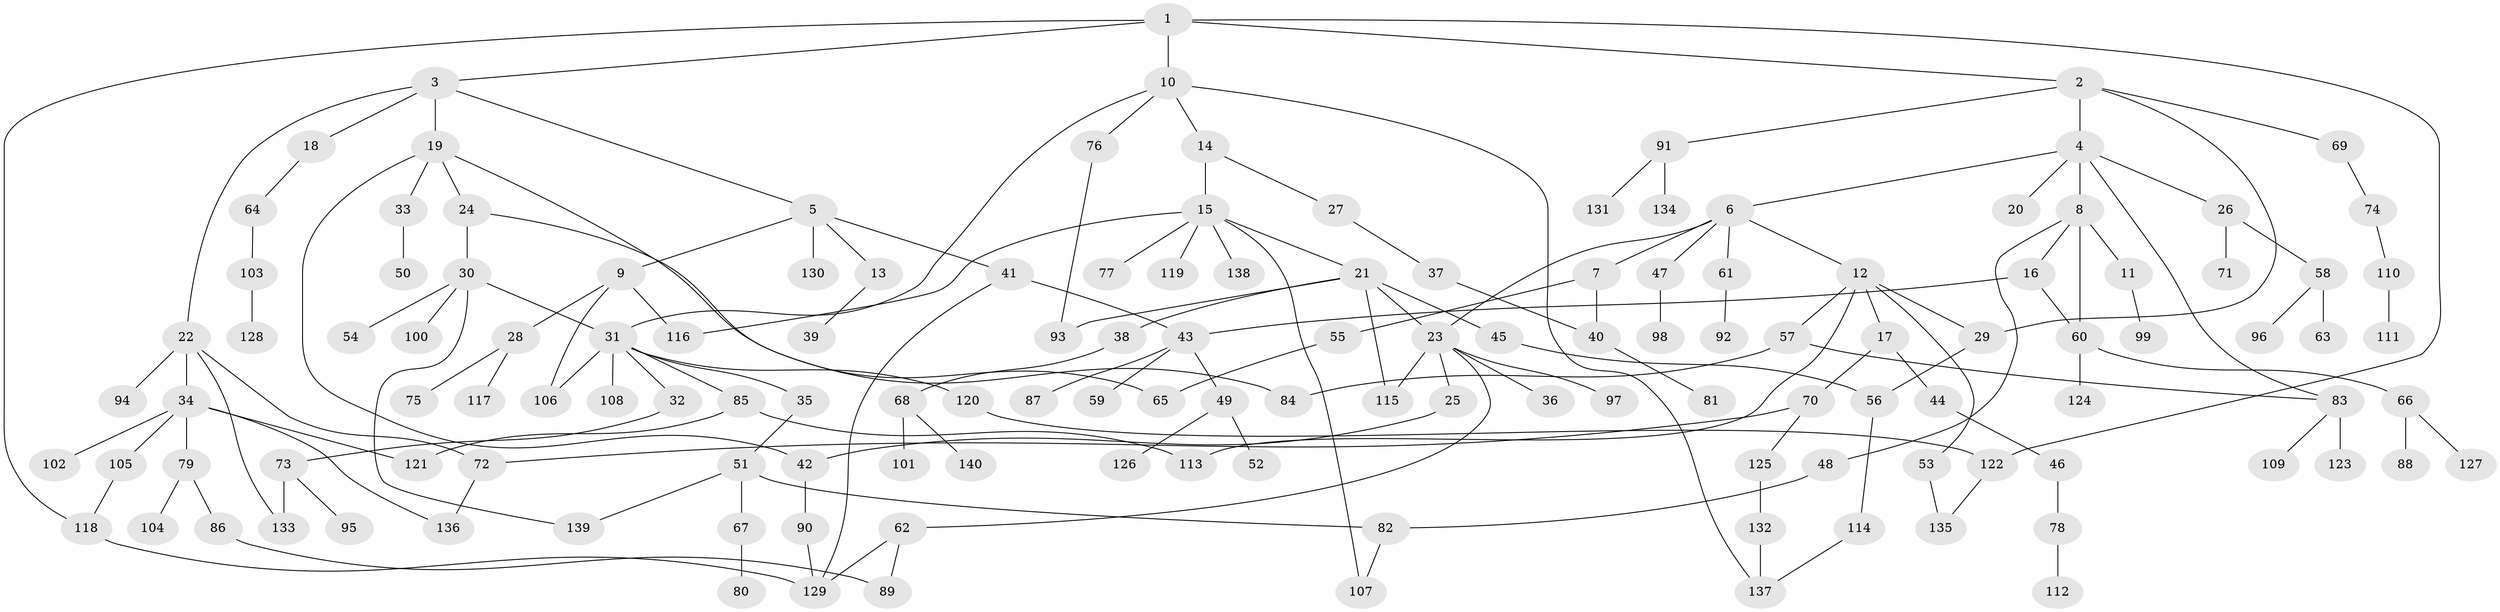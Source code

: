 // Generated by graph-tools (version 1.1) at 2025/25/03/09/25 03:25:24]
// undirected, 140 vertices, 171 edges
graph export_dot {
graph [start="1"]
  node [color=gray90,style=filled];
  1;
  2;
  3;
  4;
  5;
  6;
  7;
  8;
  9;
  10;
  11;
  12;
  13;
  14;
  15;
  16;
  17;
  18;
  19;
  20;
  21;
  22;
  23;
  24;
  25;
  26;
  27;
  28;
  29;
  30;
  31;
  32;
  33;
  34;
  35;
  36;
  37;
  38;
  39;
  40;
  41;
  42;
  43;
  44;
  45;
  46;
  47;
  48;
  49;
  50;
  51;
  52;
  53;
  54;
  55;
  56;
  57;
  58;
  59;
  60;
  61;
  62;
  63;
  64;
  65;
  66;
  67;
  68;
  69;
  70;
  71;
  72;
  73;
  74;
  75;
  76;
  77;
  78;
  79;
  80;
  81;
  82;
  83;
  84;
  85;
  86;
  87;
  88;
  89;
  90;
  91;
  92;
  93;
  94;
  95;
  96;
  97;
  98;
  99;
  100;
  101;
  102;
  103;
  104;
  105;
  106;
  107;
  108;
  109;
  110;
  111;
  112;
  113;
  114;
  115;
  116;
  117;
  118;
  119;
  120;
  121;
  122;
  123;
  124;
  125;
  126;
  127;
  128;
  129;
  130;
  131;
  132;
  133;
  134;
  135;
  136;
  137;
  138;
  139;
  140;
  1 -- 2;
  1 -- 3;
  1 -- 10;
  1 -- 118;
  1 -- 122;
  2 -- 4;
  2 -- 29;
  2 -- 69;
  2 -- 91;
  3 -- 5;
  3 -- 18;
  3 -- 19;
  3 -- 22;
  4 -- 6;
  4 -- 8;
  4 -- 20;
  4 -- 26;
  4 -- 83;
  5 -- 9;
  5 -- 13;
  5 -- 41;
  5 -- 130;
  6 -- 7;
  6 -- 12;
  6 -- 23;
  6 -- 47;
  6 -- 61;
  7 -- 55;
  7 -- 40;
  8 -- 11;
  8 -- 16;
  8 -- 48;
  8 -- 60;
  9 -- 28;
  9 -- 116;
  9 -- 106;
  10 -- 14;
  10 -- 31;
  10 -- 76;
  10 -- 137;
  11 -- 99;
  12 -- 17;
  12 -- 53;
  12 -- 57;
  12 -- 113;
  12 -- 29;
  13 -- 39;
  14 -- 15;
  14 -- 27;
  15 -- 21;
  15 -- 77;
  15 -- 107;
  15 -- 119;
  15 -- 138;
  15 -- 116;
  16 -- 43;
  16 -- 60;
  17 -- 44;
  17 -- 70;
  18 -- 64;
  19 -- 24;
  19 -- 33;
  19 -- 65;
  19 -- 42;
  21 -- 38;
  21 -- 45;
  21 -- 115;
  21 -- 23;
  21 -- 93;
  22 -- 34;
  22 -- 94;
  22 -- 133;
  22 -- 72;
  23 -- 25;
  23 -- 36;
  23 -- 62;
  23 -- 97;
  23 -- 115;
  24 -- 30;
  24 -- 84;
  25 -- 42;
  26 -- 58;
  26 -- 71;
  27 -- 37;
  28 -- 75;
  28 -- 117;
  29 -- 56;
  30 -- 54;
  30 -- 100;
  30 -- 139;
  30 -- 31;
  31 -- 32;
  31 -- 35;
  31 -- 85;
  31 -- 106;
  31 -- 108;
  31 -- 120;
  32 -- 73;
  33 -- 50;
  34 -- 79;
  34 -- 102;
  34 -- 105;
  34 -- 121;
  34 -- 136;
  35 -- 51;
  37 -- 40;
  38 -- 68;
  40 -- 81;
  41 -- 43;
  41 -- 129;
  42 -- 90;
  43 -- 49;
  43 -- 59;
  43 -- 87;
  44 -- 46;
  45 -- 56;
  46 -- 78;
  47 -- 98;
  48 -- 82;
  49 -- 52;
  49 -- 126;
  51 -- 67;
  51 -- 82;
  51 -- 139;
  53 -- 135;
  55 -- 65;
  56 -- 114;
  57 -- 84;
  57 -- 83;
  58 -- 63;
  58 -- 96;
  60 -- 66;
  60 -- 124;
  61 -- 92;
  62 -- 89;
  62 -- 129;
  64 -- 103;
  66 -- 88;
  66 -- 127;
  67 -- 80;
  68 -- 101;
  68 -- 140;
  69 -- 74;
  70 -- 72;
  70 -- 125;
  72 -- 136;
  73 -- 95;
  73 -- 133;
  74 -- 110;
  76 -- 93;
  78 -- 112;
  79 -- 86;
  79 -- 104;
  82 -- 107;
  83 -- 109;
  83 -- 123;
  85 -- 113;
  85 -- 121;
  86 -- 89;
  90 -- 129;
  91 -- 131;
  91 -- 134;
  103 -- 128;
  105 -- 118;
  110 -- 111;
  114 -- 137;
  118 -- 129;
  120 -- 122;
  122 -- 135;
  125 -- 132;
  132 -- 137;
}
